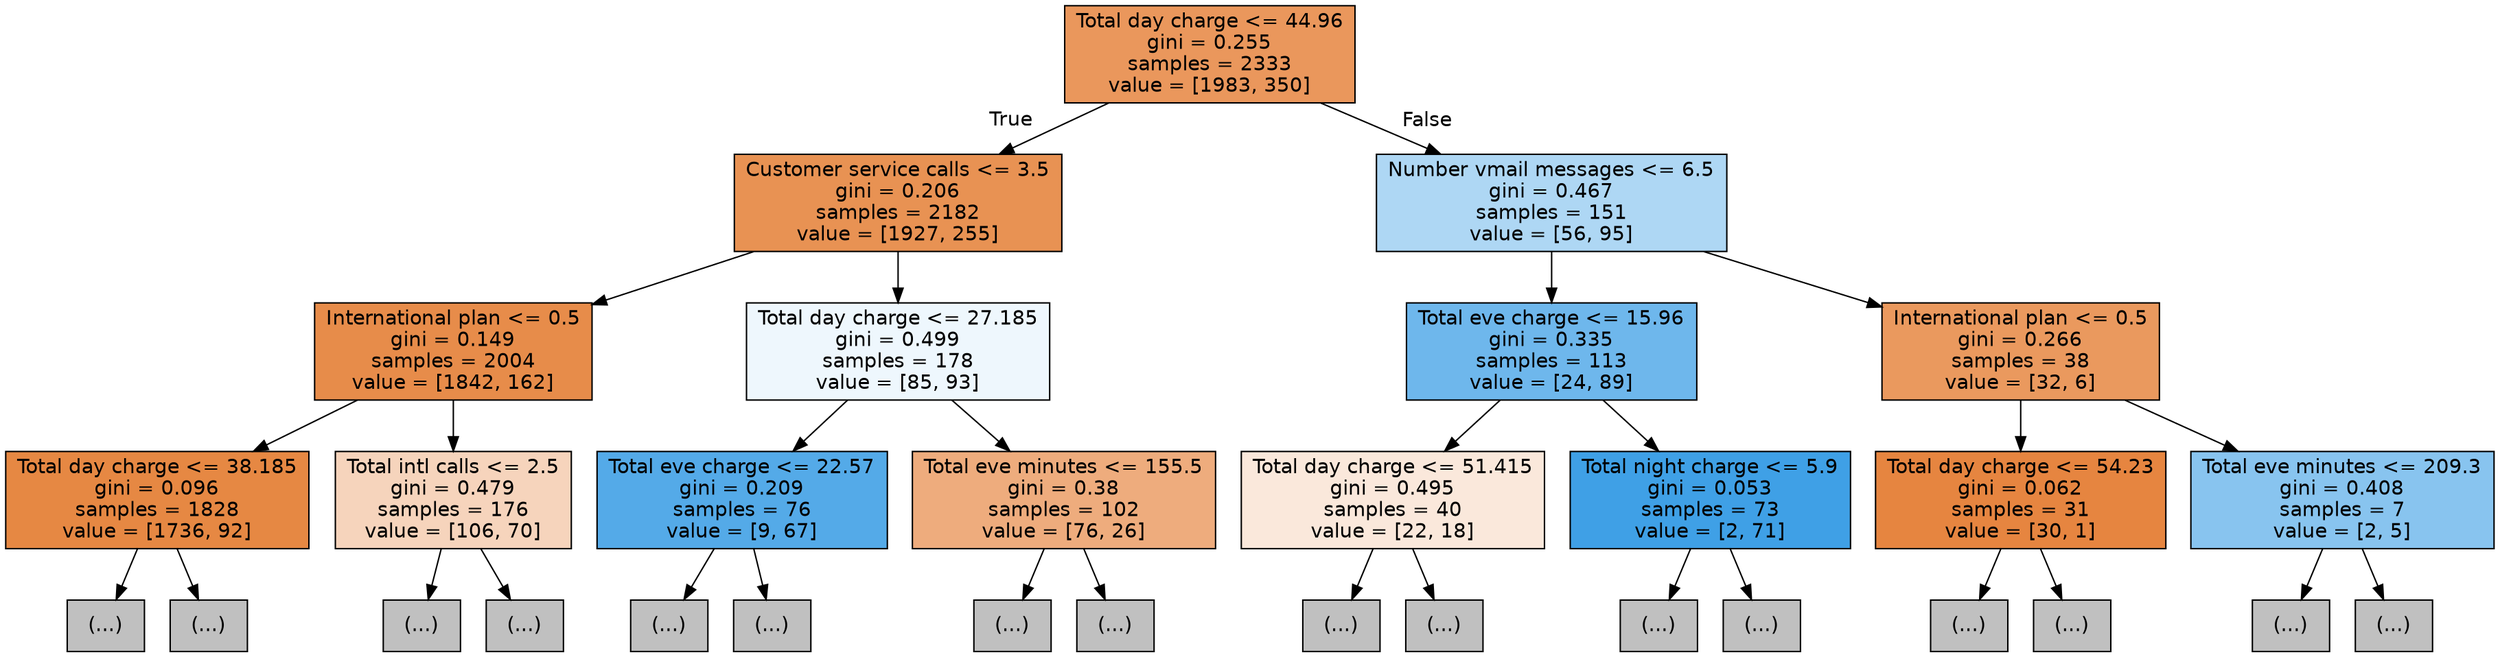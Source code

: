 digraph Tree {
node [shape=box, style="filled", color="black", fontname="helvetica"] ;
edge [fontname="helvetica"] ;
0 [label="Total day charge <= 44.96\ngini = 0.255\nsamples = 2333\nvalue = [1983, 350]", fillcolor="#ea975c"] ;
1 [label="Customer service calls <= 3.5\ngini = 0.206\nsamples = 2182\nvalue = [1927, 255]", fillcolor="#e89253"] ;
0 -> 1 [labeldistance=2.5, labelangle=45, headlabel="True"] ;
2 [label="International plan <= 0.5\ngini = 0.149\nsamples = 2004\nvalue = [1842, 162]", fillcolor="#e78c4a"] ;
1 -> 2 ;
3 [label="Total day charge <= 38.185\ngini = 0.096\nsamples = 1828\nvalue = [1736, 92]", fillcolor="#e68843"] ;
2 -> 3 ;
4 [label="(...)", fillcolor="#C0C0C0"] ;
3 -> 4 ;
11 [label="(...)", fillcolor="#C0C0C0"] ;
3 -> 11 ;
18 [label="Total intl calls <= 2.5\ngini = 0.479\nsamples = 176\nvalue = [106, 70]", fillcolor="#f6d4bc"] ;
2 -> 18 ;
19 [label="(...)", fillcolor="#C0C0C0"] ;
18 -> 19 ;
20 [label="(...)", fillcolor="#C0C0C0"] ;
18 -> 20 ;
25 [label="Total day charge <= 27.185\ngini = 0.499\nsamples = 178\nvalue = [85, 93]", fillcolor="#eef7fd"] ;
1 -> 25 ;
26 [label="Total eve charge <= 22.57\ngini = 0.209\nsamples = 76\nvalue = [9, 67]", fillcolor="#54aae8"] ;
25 -> 26 ;
27 [label="(...)", fillcolor="#C0C0C0"] ;
26 -> 27 ;
32 [label="(...)", fillcolor="#C0C0C0"] ;
26 -> 32 ;
35 [label="Total eve minutes <= 155.5\ngini = 0.38\nsamples = 102\nvalue = [76, 26]", fillcolor="#eeac7d"] ;
25 -> 35 ;
36 [label="(...)", fillcolor="#C0C0C0"] ;
35 -> 36 ;
43 [label="(...)", fillcolor="#C0C0C0"] ;
35 -> 43 ;
50 [label="Number vmail messages <= 6.5\ngini = 0.467\nsamples = 151\nvalue = [56, 95]", fillcolor="#aed7f4"] ;
0 -> 50 [labeldistance=2.5, labelangle=-45, headlabel="False"] ;
51 [label="Total eve charge <= 15.96\ngini = 0.335\nsamples = 113\nvalue = [24, 89]", fillcolor="#6eb7ec"] ;
50 -> 51 ;
52 [label="Total day charge <= 51.415\ngini = 0.495\nsamples = 40\nvalue = [22, 18]", fillcolor="#fae8db"] ;
51 -> 52 ;
53 [label="(...)", fillcolor="#C0C0C0"] ;
52 -> 53 ;
60 [label="(...)", fillcolor="#C0C0C0"] ;
52 -> 60 ;
61 [label="Total night charge <= 5.9\ngini = 0.053\nsamples = 73\nvalue = [2, 71]", fillcolor="#3fa0e6"] ;
51 -> 61 ;
62 [label="(...)", fillcolor="#C0C0C0"] ;
61 -> 62 ;
65 [label="(...)", fillcolor="#C0C0C0"] ;
61 -> 65 ;
66 [label="International plan <= 0.5\ngini = 0.266\nsamples = 38\nvalue = [32, 6]", fillcolor="#ea995e"] ;
50 -> 66 ;
67 [label="Total day charge <= 54.23\ngini = 0.062\nsamples = 31\nvalue = [30, 1]", fillcolor="#e68540"] ;
66 -> 67 ;
68 [label="(...)", fillcolor="#C0C0C0"] ;
67 -> 68 ;
69 [label="(...)", fillcolor="#C0C0C0"] ;
67 -> 69 ;
70 [label="Total eve minutes <= 209.3\ngini = 0.408\nsamples = 7\nvalue = [2, 5]", fillcolor="#88c4ef"] ;
66 -> 70 ;
71 [label="(...)", fillcolor="#C0C0C0"] ;
70 -> 71 ;
74 [label="(...)", fillcolor="#C0C0C0"] ;
70 -> 74 ;
}